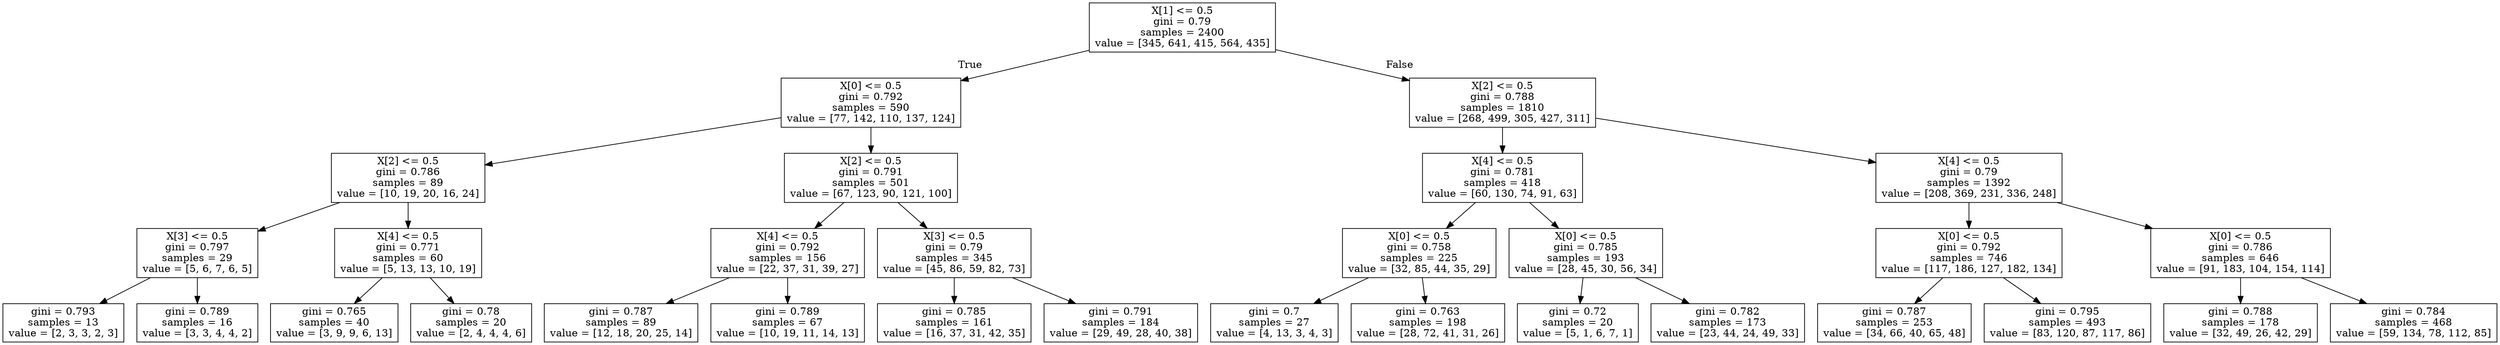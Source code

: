 digraph Tree {
node [shape=box] ;
0 [label="X[1] <= 0.5\ngini = 0.79\nsamples = 2400\nvalue = [345, 641, 415, 564, 435]"] ;
1 [label="X[0] <= 0.5\ngini = 0.792\nsamples = 590\nvalue = [77, 142, 110, 137, 124]"] ;
0 -> 1 [labeldistance=2.5, labelangle=45, headlabel="True"] ;
2 [label="X[2] <= 0.5\ngini = 0.786\nsamples = 89\nvalue = [10, 19, 20, 16, 24]"] ;
1 -> 2 ;
3 [label="X[3] <= 0.5\ngini = 0.797\nsamples = 29\nvalue = [5, 6, 7, 6, 5]"] ;
2 -> 3 ;
4 [label="gini = 0.793\nsamples = 13\nvalue = [2, 3, 3, 2, 3]"] ;
3 -> 4 ;
5 [label="gini = 0.789\nsamples = 16\nvalue = [3, 3, 4, 4, 2]"] ;
3 -> 5 ;
6 [label="X[4] <= 0.5\ngini = 0.771\nsamples = 60\nvalue = [5, 13, 13, 10, 19]"] ;
2 -> 6 ;
7 [label="gini = 0.765\nsamples = 40\nvalue = [3, 9, 9, 6, 13]"] ;
6 -> 7 ;
8 [label="gini = 0.78\nsamples = 20\nvalue = [2, 4, 4, 4, 6]"] ;
6 -> 8 ;
9 [label="X[2] <= 0.5\ngini = 0.791\nsamples = 501\nvalue = [67, 123, 90, 121, 100]"] ;
1 -> 9 ;
10 [label="X[4] <= 0.5\ngini = 0.792\nsamples = 156\nvalue = [22, 37, 31, 39, 27]"] ;
9 -> 10 ;
11 [label="gini = 0.787\nsamples = 89\nvalue = [12, 18, 20, 25, 14]"] ;
10 -> 11 ;
12 [label="gini = 0.789\nsamples = 67\nvalue = [10, 19, 11, 14, 13]"] ;
10 -> 12 ;
13 [label="X[3] <= 0.5\ngini = 0.79\nsamples = 345\nvalue = [45, 86, 59, 82, 73]"] ;
9 -> 13 ;
14 [label="gini = 0.785\nsamples = 161\nvalue = [16, 37, 31, 42, 35]"] ;
13 -> 14 ;
15 [label="gini = 0.791\nsamples = 184\nvalue = [29, 49, 28, 40, 38]"] ;
13 -> 15 ;
16 [label="X[2] <= 0.5\ngini = 0.788\nsamples = 1810\nvalue = [268, 499, 305, 427, 311]"] ;
0 -> 16 [labeldistance=2.5, labelangle=-45, headlabel="False"] ;
17 [label="X[4] <= 0.5\ngini = 0.781\nsamples = 418\nvalue = [60, 130, 74, 91, 63]"] ;
16 -> 17 ;
18 [label="X[0] <= 0.5\ngini = 0.758\nsamples = 225\nvalue = [32, 85, 44, 35, 29]"] ;
17 -> 18 ;
19 [label="gini = 0.7\nsamples = 27\nvalue = [4, 13, 3, 4, 3]"] ;
18 -> 19 ;
20 [label="gini = 0.763\nsamples = 198\nvalue = [28, 72, 41, 31, 26]"] ;
18 -> 20 ;
21 [label="X[0] <= 0.5\ngini = 0.785\nsamples = 193\nvalue = [28, 45, 30, 56, 34]"] ;
17 -> 21 ;
22 [label="gini = 0.72\nsamples = 20\nvalue = [5, 1, 6, 7, 1]"] ;
21 -> 22 ;
23 [label="gini = 0.782\nsamples = 173\nvalue = [23, 44, 24, 49, 33]"] ;
21 -> 23 ;
24 [label="X[4] <= 0.5\ngini = 0.79\nsamples = 1392\nvalue = [208, 369, 231, 336, 248]"] ;
16 -> 24 ;
25 [label="X[0] <= 0.5\ngini = 0.792\nsamples = 746\nvalue = [117, 186, 127, 182, 134]"] ;
24 -> 25 ;
26 [label="gini = 0.787\nsamples = 253\nvalue = [34, 66, 40, 65, 48]"] ;
25 -> 26 ;
27 [label="gini = 0.795\nsamples = 493\nvalue = [83, 120, 87, 117, 86]"] ;
25 -> 27 ;
28 [label="X[0] <= 0.5\ngini = 0.786\nsamples = 646\nvalue = [91, 183, 104, 154, 114]"] ;
24 -> 28 ;
29 [label="gini = 0.788\nsamples = 178\nvalue = [32, 49, 26, 42, 29]"] ;
28 -> 29 ;
30 [label="gini = 0.784\nsamples = 468\nvalue = [59, 134, 78, 112, 85]"] ;
28 -> 30 ;
}